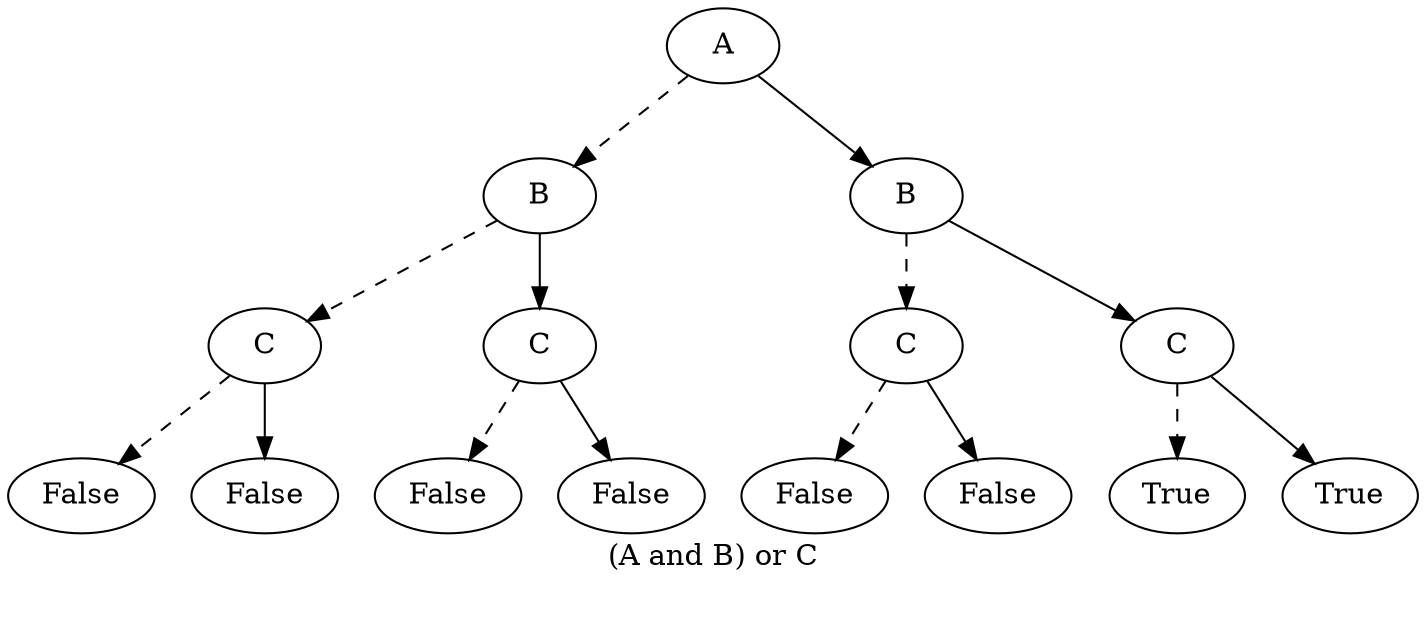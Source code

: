 digraph{
label="(A and B) or C\n\n"
ABl[label=B]
A -> ABl[style=dashed]
ABlCl[label=C]
ABl -> ABlCl[style=dashed]
ABlClFalsel[label=False]
ABlCl -> ABlClFalsel[style=dashed]
ABlClFalser[label=False]
ABlCl -> ABlClFalser
ABlCr[label=C]
ABl -> ABlCr
ABlCrFalsel[label=False]
ABlCr -> ABlCrFalsel[style=dashed]
ABlCrFalser[label=False]
ABlCr -> ABlCrFalser
ABr[label=B]
A -> ABr
ABrCl[label=C]
ABr -> ABrCl[style=dashed]
ABrClFalsel[label=False]
ABrCl -> ABrClFalsel[style=dashed]
ABrClFalser[label=False]
ABrCl -> ABrClFalser
ABrCr[label=C]
ABr -> ABrCr
ABrCrTruel[label=True]
ABrCr -> ABrCrTruel[style=dashed]
ABrCrTruer[label=True]
ABrCr -> ABrCrTruer
}